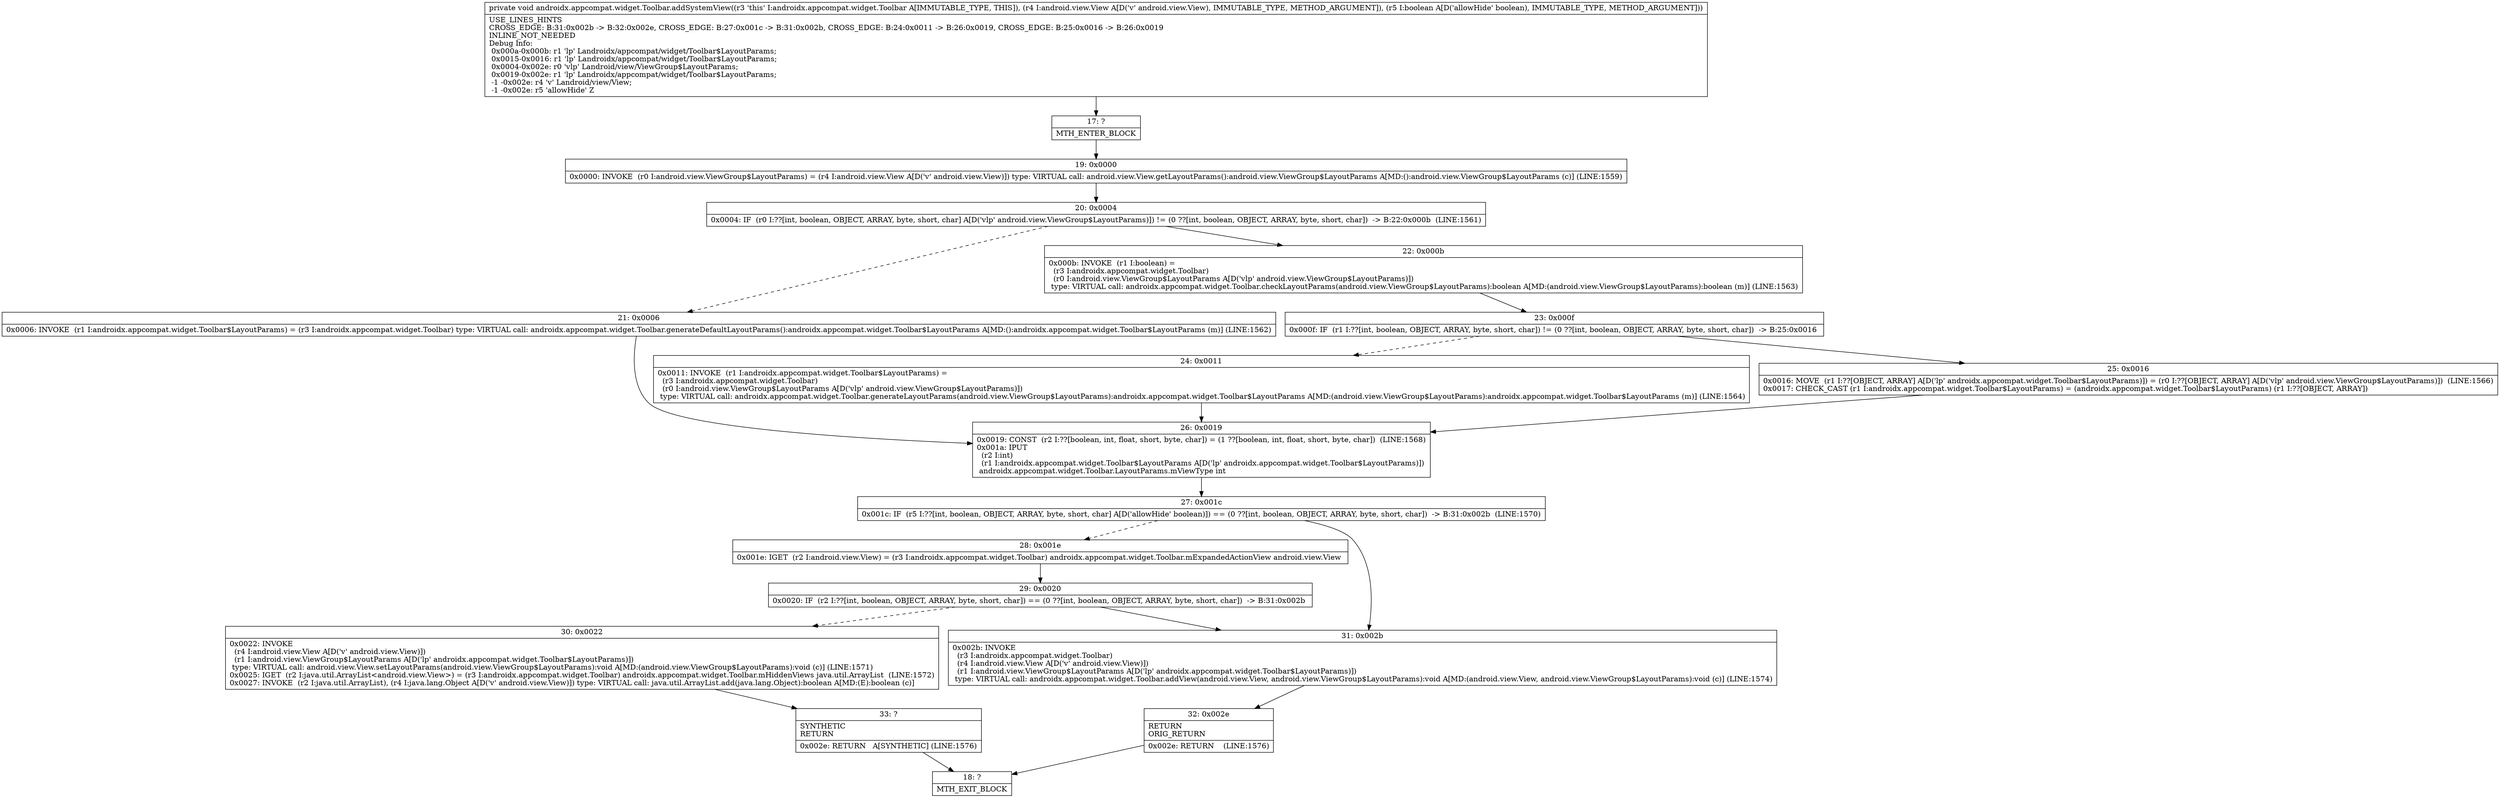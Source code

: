 digraph "CFG forandroidx.appcompat.widget.Toolbar.addSystemView(Landroid\/view\/View;Z)V" {
Node_17 [shape=record,label="{17\:\ ?|MTH_ENTER_BLOCK\l}"];
Node_19 [shape=record,label="{19\:\ 0x0000|0x0000: INVOKE  (r0 I:android.view.ViewGroup$LayoutParams) = (r4 I:android.view.View A[D('v' android.view.View)]) type: VIRTUAL call: android.view.View.getLayoutParams():android.view.ViewGroup$LayoutParams A[MD:():android.view.ViewGroup$LayoutParams (c)] (LINE:1559)\l}"];
Node_20 [shape=record,label="{20\:\ 0x0004|0x0004: IF  (r0 I:??[int, boolean, OBJECT, ARRAY, byte, short, char] A[D('vlp' android.view.ViewGroup$LayoutParams)]) != (0 ??[int, boolean, OBJECT, ARRAY, byte, short, char])  \-\> B:22:0x000b  (LINE:1561)\l}"];
Node_21 [shape=record,label="{21\:\ 0x0006|0x0006: INVOKE  (r1 I:androidx.appcompat.widget.Toolbar$LayoutParams) = (r3 I:androidx.appcompat.widget.Toolbar) type: VIRTUAL call: androidx.appcompat.widget.Toolbar.generateDefaultLayoutParams():androidx.appcompat.widget.Toolbar$LayoutParams A[MD:():androidx.appcompat.widget.Toolbar$LayoutParams (m)] (LINE:1562)\l}"];
Node_26 [shape=record,label="{26\:\ 0x0019|0x0019: CONST  (r2 I:??[boolean, int, float, short, byte, char]) = (1 ??[boolean, int, float, short, byte, char])  (LINE:1568)\l0x001a: IPUT  \l  (r2 I:int)\l  (r1 I:androidx.appcompat.widget.Toolbar$LayoutParams A[D('lp' androidx.appcompat.widget.Toolbar$LayoutParams)])\l androidx.appcompat.widget.Toolbar.LayoutParams.mViewType int \l}"];
Node_27 [shape=record,label="{27\:\ 0x001c|0x001c: IF  (r5 I:??[int, boolean, OBJECT, ARRAY, byte, short, char] A[D('allowHide' boolean)]) == (0 ??[int, boolean, OBJECT, ARRAY, byte, short, char])  \-\> B:31:0x002b  (LINE:1570)\l}"];
Node_28 [shape=record,label="{28\:\ 0x001e|0x001e: IGET  (r2 I:android.view.View) = (r3 I:androidx.appcompat.widget.Toolbar) androidx.appcompat.widget.Toolbar.mExpandedActionView android.view.View \l}"];
Node_29 [shape=record,label="{29\:\ 0x0020|0x0020: IF  (r2 I:??[int, boolean, OBJECT, ARRAY, byte, short, char]) == (0 ??[int, boolean, OBJECT, ARRAY, byte, short, char])  \-\> B:31:0x002b \l}"];
Node_30 [shape=record,label="{30\:\ 0x0022|0x0022: INVOKE  \l  (r4 I:android.view.View A[D('v' android.view.View)])\l  (r1 I:android.view.ViewGroup$LayoutParams A[D('lp' androidx.appcompat.widget.Toolbar$LayoutParams)])\l type: VIRTUAL call: android.view.View.setLayoutParams(android.view.ViewGroup$LayoutParams):void A[MD:(android.view.ViewGroup$LayoutParams):void (c)] (LINE:1571)\l0x0025: IGET  (r2 I:java.util.ArrayList\<android.view.View\>) = (r3 I:androidx.appcompat.widget.Toolbar) androidx.appcompat.widget.Toolbar.mHiddenViews java.util.ArrayList  (LINE:1572)\l0x0027: INVOKE  (r2 I:java.util.ArrayList), (r4 I:java.lang.Object A[D('v' android.view.View)]) type: VIRTUAL call: java.util.ArrayList.add(java.lang.Object):boolean A[MD:(E):boolean (c)]\l}"];
Node_33 [shape=record,label="{33\:\ ?|SYNTHETIC\lRETURN\l|0x002e: RETURN   A[SYNTHETIC] (LINE:1576)\l}"];
Node_18 [shape=record,label="{18\:\ ?|MTH_EXIT_BLOCK\l}"];
Node_31 [shape=record,label="{31\:\ 0x002b|0x002b: INVOKE  \l  (r3 I:androidx.appcompat.widget.Toolbar)\l  (r4 I:android.view.View A[D('v' android.view.View)])\l  (r1 I:android.view.ViewGroup$LayoutParams A[D('lp' androidx.appcompat.widget.Toolbar$LayoutParams)])\l type: VIRTUAL call: androidx.appcompat.widget.Toolbar.addView(android.view.View, android.view.ViewGroup$LayoutParams):void A[MD:(android.view.View, android.view.ViewGroup$LayoutParams):void (c)] (LINE:1574)\l}"];
Node_32 [shape=record,label="{32\:\ 0x002e|RETURN\lORIG_RETURN\l|0x002e: RETURN    (LINE:1576)\l}"];
Node_22 [shape=record,label="{22\:\ 0x000b|0x000b: INVOKE  (r1 I:boolean) = \l  (r3 I:androidx.appcompat.widget.Toolbar)\l  (r0 I:android.view.ViewGroup$LayoutParams A[D('vlp' android.view.ViewGroup$LayoutParams)])\l type: VIRTUAL call: androidx.appcompat.widget.Toolbar.checkLayoutParams(android.view.ViewGroup$LayoutParams):boolean A[MD:(android.view.ViewGroup$LayoutParams):boolean (m)] (LINE:1563)\l}"];
Node_23 [shape=record,label="{23\:\ 0x000f|0x000f: IF  (r1 I:??[int, boolean, OBJECT, ARRAY, byte, short, char]) != (0 ??[int, boolean, OBJECT, ARRAY, byte, short, char])  \-\> B:25:0x0016 \l}"];
Node_24 [shape=record,label="{24\:\ 0x0011|0x0011: INVOKE  (r1 I:androidx.appcompat.widget.Toolbar$LayoutParams) = \l  (r3 I:androidx.appcompat.widget.Toolbar)\l  (r0 I:android.view.ViewGroup$LayoutParams A[D('vlp' android.view.ViewGroup$LayoutParams)])\l type: VIRTUAL call: androidx.appcompat.widget.Toolbar.generateLayoutParams(android.view.ViewGroup$LayoutParams):androidx.appcompat.widget.Toolbar$LayoutParams A[MD:(android.view.ViewGroup$LayoutParams):androidx.appcompat.widget.Toolbar$LayoutParams (m)] (LINE:1564)\l}"];
Node_25 [shape=record,label="{25\:\ 0x0016|0x0016: MOVE  (r1 I:??[OBJECT, ARRAY] A[D('lp' androidx.appcompat.widget.Toolbar$LayoutParams)]) = (r0 I:??[OBJECT, ARRAY] A[D('vlp' android.view.ViewGroup$LayoutParams)])  (LINE:1566)\l0x0017: CHECK_CAST (r1 I:androidx.appcompat.widget.Toolbar$LayoutParams) = (androidx.appcompat.widget.Toolbar$LayoutParams) (r1 I:??[OBJECT, ARRAY]) \l}"];
MethodNode[shape=record,label="{private void androidx.appcompat.widget.Toolbar.addSystemView((r3 'this' I:androidx.appcompat.widget.Toolbar A[IMMUTABLE_TYPE, THIS]), (r4 I:android.view.View A[D('v' android.view.View), IMMUTABLE_TYPE, METHOD_ARGUMENT]), (r5 I:boolean A[D('allowHide' boolean), IMMUTABLE_TYPE, METHOD_ARGUMENT]))  | USE_LINES_HINTS\lCROSS_EDGE: B:31:0x002b \-\> B:32:0x002e, CROSS_EDGE: B:27:0x001c \-\> B:31:0x002b, CROSS_EDGE: B:24:0x0011 \-\> B:26:0x0019, CROSS_EDGE: B:25:0x0016 \-\> B:26:0x0019\lINLINE_NOT_NEEDED\lDebug Info:\l  0x000a\-0x000b: r1 'lp' Landroidx\/appcompat\/widget\/Toolbar$LayoutParams;\l  0x0015\-0x0016: r1 'lp' Landroidx\/appcompat\/widget\/Toolbar$LayoutParams;\l  0x0004\-0x002e: r0 'vlp' Landroid\/view\/ViewGroup$LayoutParams;\l  0x0019\-0x002e: r1 'lp' Landroidx\/appcompat\/widget\/Toolbar$LayoutParams;\l  \-1 \-0x002e: r4 'v' Landroid\/view\/View;\l  \-1 \-0x002e: r5 'allowHide' Z\l}"];
MethodNode -> Node_17;Node_17 -> Node_19;
Node_19 -> Node_20;
Node_20 -> Node_21[style=dashed];
Node_20 -> Node_22;
Node_21 -> Node_26;
Node_26 -> Node_27;
Node_27 -> Node_28[style=dashed];
Node_27 -> Node_31;
Node_28 -> Node_29;
Node_29 -> Node_30[style=dashed];
Node_29 -> Node_31;
Node_30 -> Node_33;
Node_33 -> Node_18;
Node_31 -> Node_32;
Node_32 -> Node_18;
Node_22 -> Node_23;
Node_23 -> Node_24[style=dashed];
Node_23 -> Node_25;
Node_24 -> Node_26;
Node_25 -> Node_26;
}

